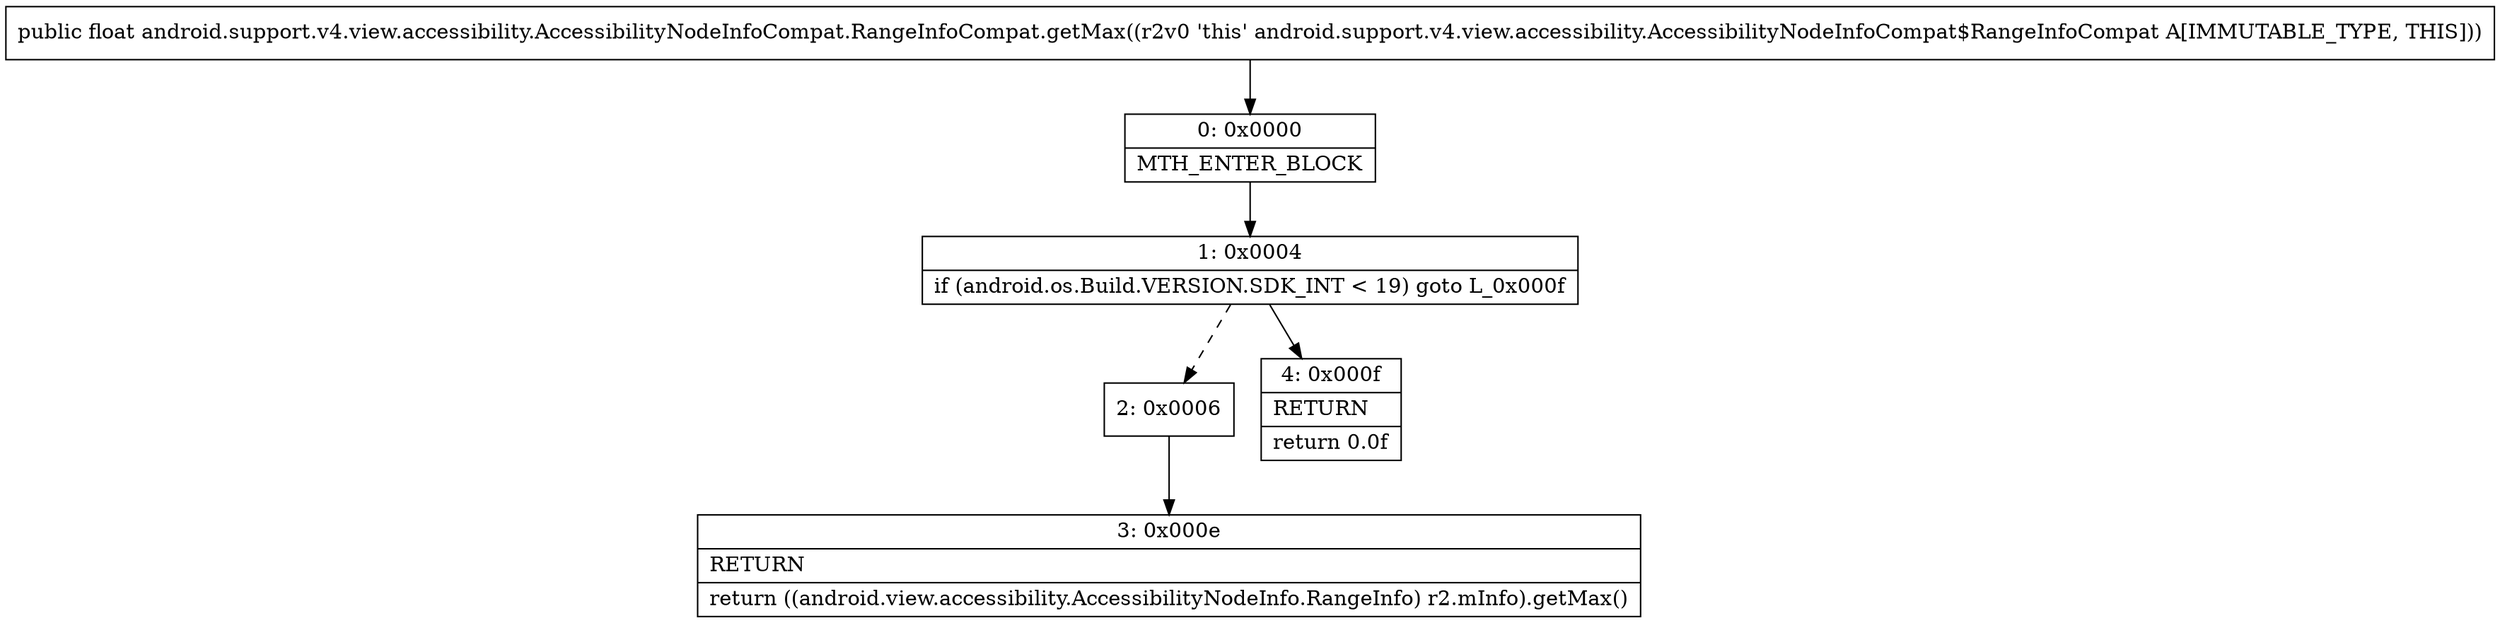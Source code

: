 digraph "CFG forandroid.support.v4.view.accessibility.AccessibilityNodeInfoCompat.RangeInfoCompat.getMax()F" {
Node_0 [shape=record,label="{0\:\ 0x0000|MTH_ENTER_BLOCK\l}"];
Node_1 [shape=record,label="{1\:\ 0x0004|if (android.os.Build.VERSION.SDK_INT \< 19) goto L_0x000f\l}"];
Node_2 [shape=record,label="{2\:\ 0x0006}"];
Node_3 [shape=record,label="{3\:\ 0x000e|RETURN\l|return ((android.view.accessibility.AccessibilityNodeInfo.RangeInfo) r2.mInfo).getMax()\l}"];
Node_4 [shape=record,label="{4\:\ 0x000f|RETURN\l|return 0.0f\l}"];
MethodNode[shape=record,label="{public float android.support.v4.view.accessibility.AccessibilityNodeInfoCompat.RangeInfoCompat.getMax((r2v0 'this' android.support.v4.view.accessibility.AccessibilityNodeInfoCompat$RangeInfoCompat A[IMMUTABLE_TYPE, THIS])) }"];
MethodNode -> Node_0;
Node_0 -> Node_1;
Node_1 -> Node_2[style=dashed];
Node_1 -> Node_4;
Node_2 -> Node_3;
}

